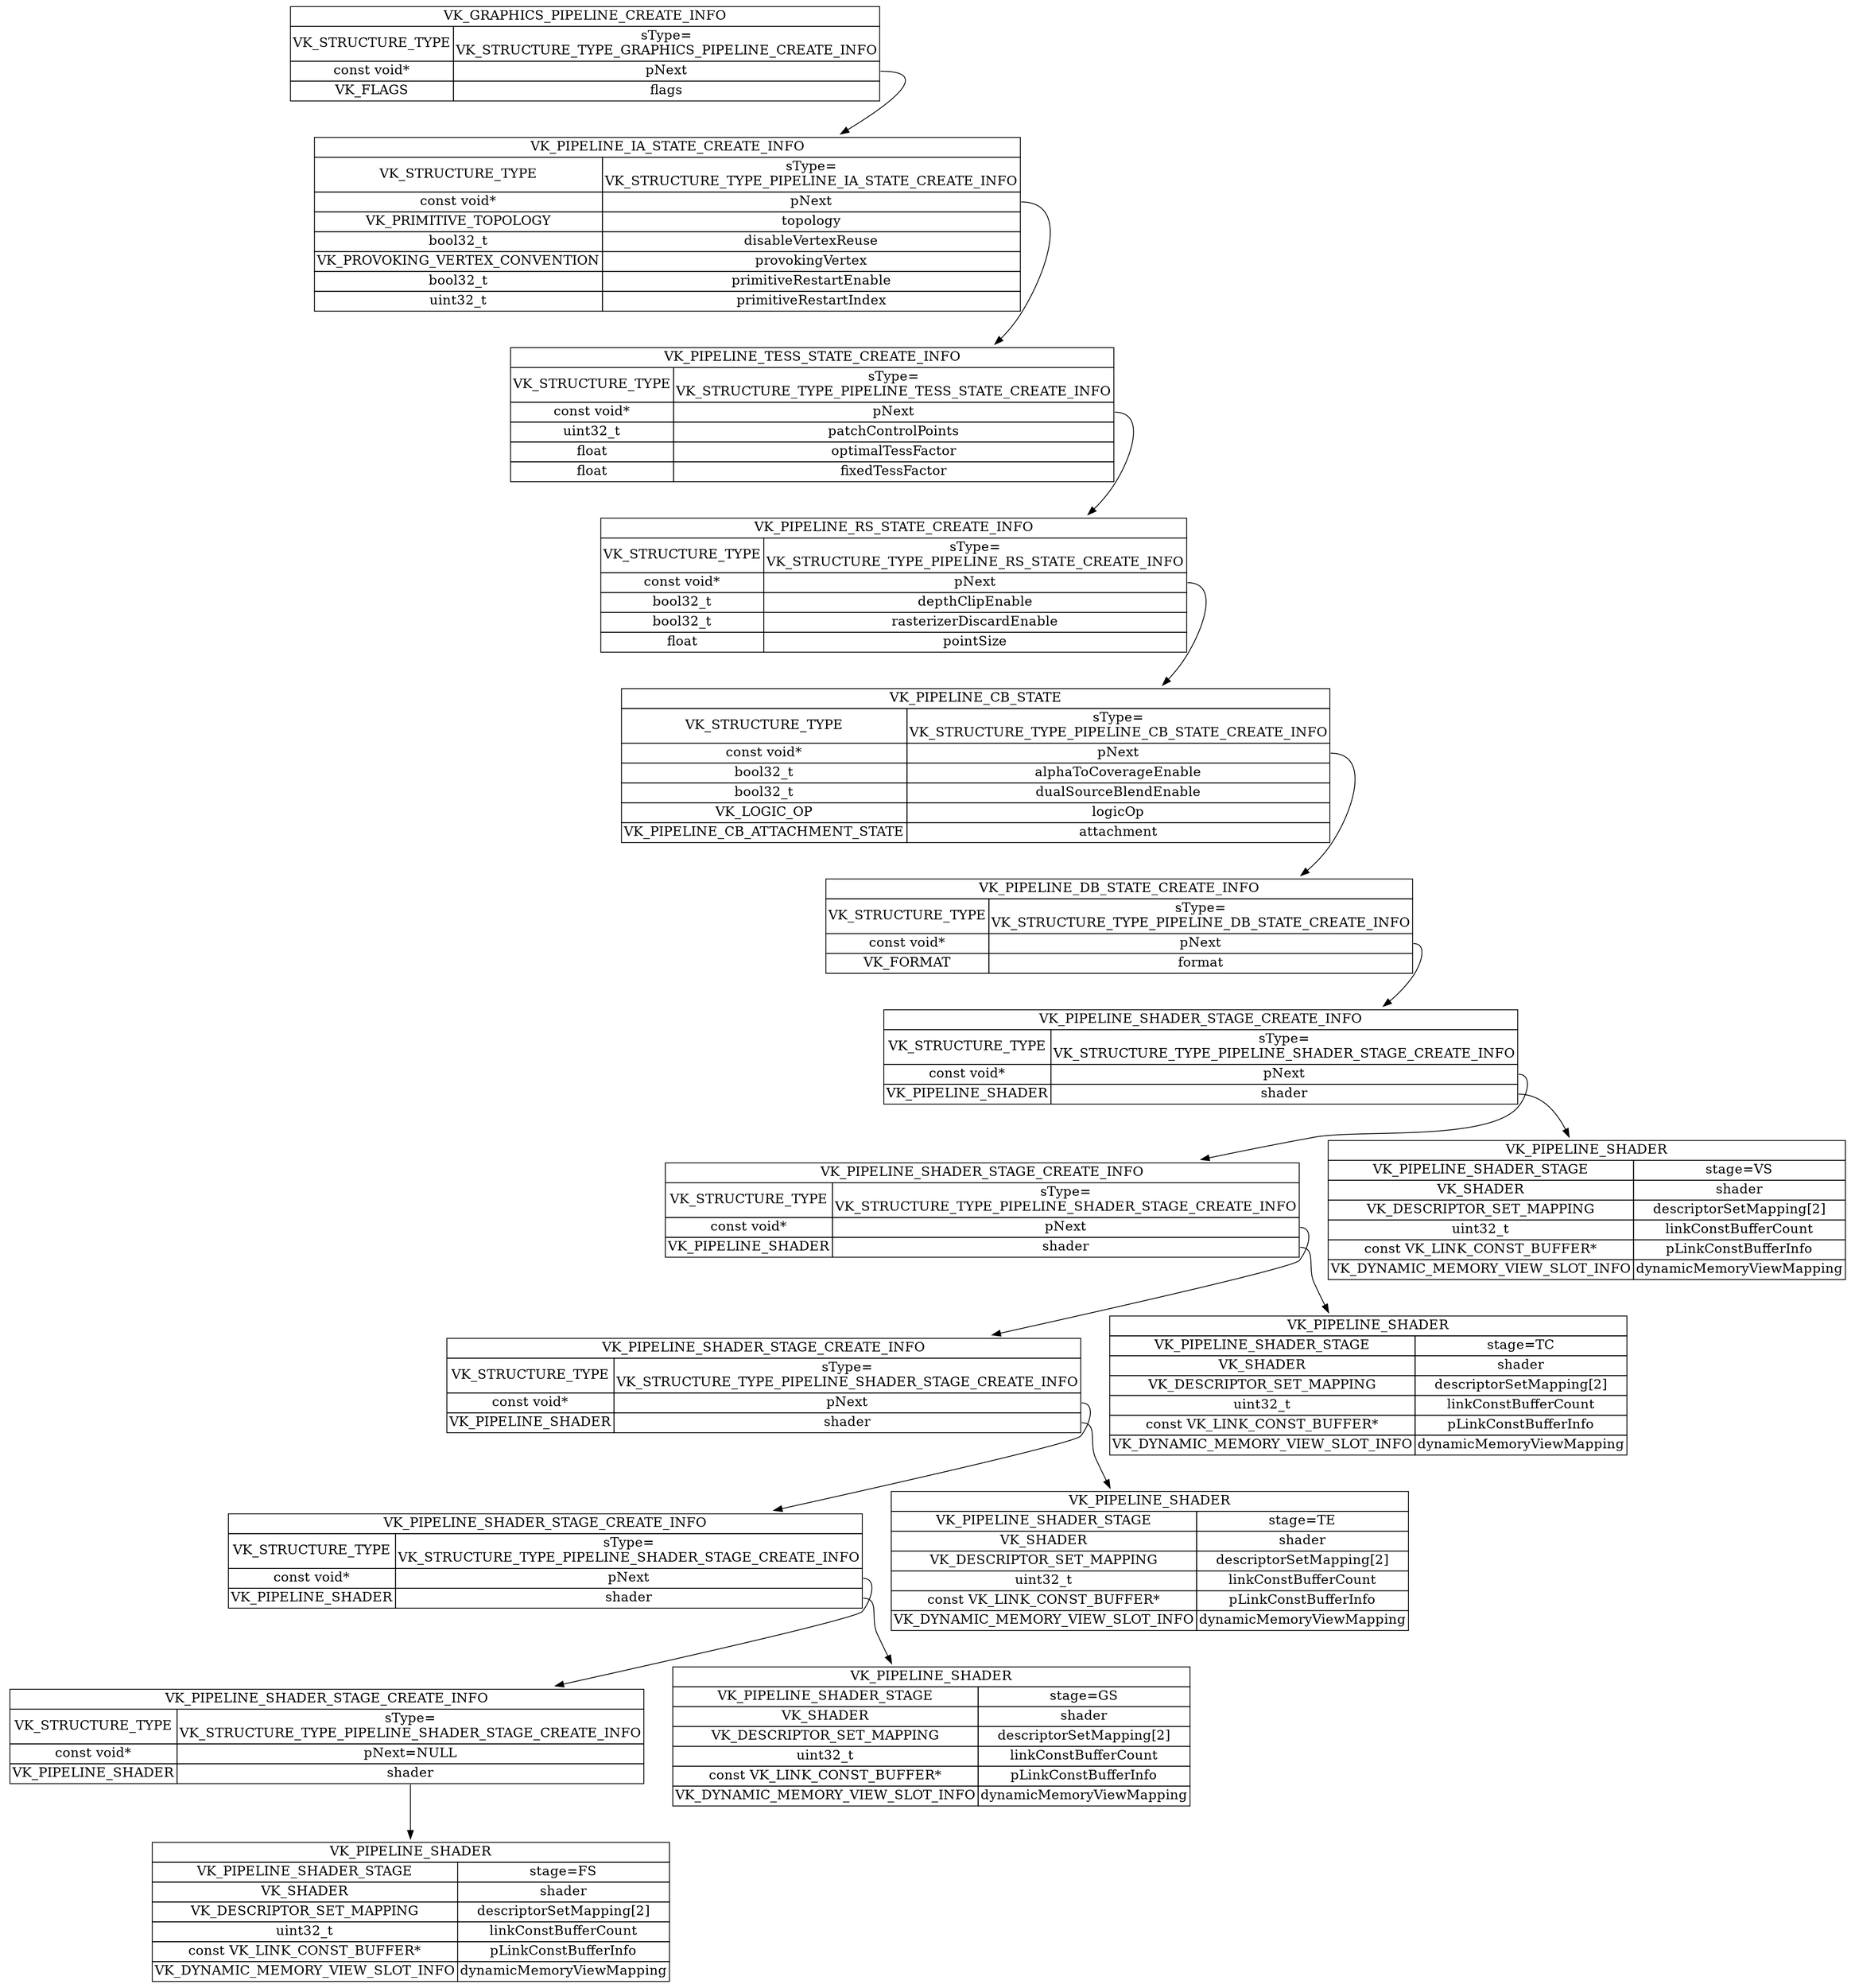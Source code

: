 digraph g {
graph [
rankdir = "TB"
];
node [
fontsize = "16"
shape = "plaintext"
];
edge [
];
"_VK_GRAPHICS_PIPELINE_CREATE_INFO" [
label = <<TABLE BORDER="0" CELLBORDER="1" CELLSPACING="0"> <TR><TD COLSPAN="2" PORT="f0">VK_GRAPHICS_PIPELINE_CREATE_INFO</TD></TR><TR><TD>VK_STRUCTURE_TYPE</TD><TD>sType=<BR/>VK_STRUCTURE_TYPE_GRAPHICS_PIPELINE_CREATE_INFO</TD></TR><TR><TD>const void*</TD><TD PORT="f2">pNext</TD></TR><TR><TD>VK_FLAGS</TD><TD>flags</TD></TR></TABLE>>
];
"_VK_PIPELINE_IA_STATE_CREATE_INFO" [
label = <<TABLE BORDER="0" CELLBORDER="1" CELLSPACING="0"> <TR><TD COLSPAN="2" PORT="f0">VK_PIPELINE_IA_STATE_CREATE_INFO</TD></TR><TR><TD>VK_STRUCTURE_TYPE</TD><TD>sType=<BR/>VK_STRUCTURE_TYPE_PIPELINE_IA_STATE_CREATE_INFO</TD></TR><TR><TD>const void*</TD><TD PORT="f2">pNext</TD></TR><TR><TD>VK_PRIMITIVE_TOPOLOGY</TD><TD>topology</TD></TR><TR><TD>bool32_t</TD><TD>disableVertexReuse</TD></TR><TR><TD>VK_PROVOKING_VERTEX_CONVENTION</TD><TD>provokingVertex</TD></TR><TR><TD>bool32_t</TD><TD>primitiveRestartEnable</TD></TR><TR><TD>uint32_t</TD><TD>primitiveRestartIndex</TD></TR></TABLE>>
];
"_VK_PIPELINE_TESS_STATE_CREATE_INFO" [
label = <<TABLE BORDER="0" CELLBORDER="1" CELLSPACING="0"> <TR><TD COLSPAN="2" PORT="f0">VK_PIPELINE_TESS_STATE_CREATE_INFO</TD></TR><TR><TD>VK_STRUCTURE_TYPE</TD><TD>sType=<BR/>VK_STRUCTURE_TYPE_PIPELINE_TESS_STATE_CREATE_INFO</TD></TR><TR><TD>const void*</TD><TD PORT="f2">pNext</TD></TR><TR><TD>uint32_t</TD><TD>patchControlPoints</TD></TR> <TR><TD>float</TD><TD>optimalTessFactor</TD></TR><TR><TD>float</TD><TD>fixedTessFactor</TD></TR></TABLE>>
];
"_VK_PIPELINE_RS_STATE_CREATE_INFO" [
label = <<TABLE BORDER="0" CELLBORDER="1" CELLSPACING="0"> <TR><TD COLSPAN="2" PORT="f0">VK_PIPELINE_RS_STATE_CREATE_INFO</TD></TR><TR><TD>VK_STRUCTURE_TYPE</TD><TD>sType=<BR/>VK_STRUCTURE_TYPE_PIPELINE_RS_STATE_CREATE_INFO</TD></TR> <TR><TD>const void*</TD><TD PORT="f2">pNext</TD></TR> <TR><TD>bool32_t</TD><TD>depthClipEnable</TD></TR> <TR><TD>bool32_t</TD><TD>rasterizerDiscardEnable</TD></TR> <TR><TD>float</TD><TD>pointSize</TD></TR> </TABLE>>
];
"_VK_PIPELINE_CB_STATE_CREATE_INFO" [
label = <<TABLE BORDER="0" CELLBORDER="1" CELLSPACING="0"> <TR><TD COLSPAN="2" PORT="f0">VK_PIPELINE_CB_STATE</TD></TR><TR><TD>VK_STRUCTURE_TYPE</TD><TD>sType=<BR/>VK_STRUCTURE_TYPE_PIPELINE_CB_STATE_CREATE_INFO</TD></TR> <TR><TD>const void*</TD><TD PORT="f2">pNext</TD></TR> <TR><TD>bool32_t</TD><TD>alphaToCoverageEnable</TD></TR> <TR><TD>bool32_t</TD><TD>dualSourceBlendEnable</TD></TR> <TR><TD>VK_LOGIC_OP</TD><TD>logicOp</TD></TR> <TR><TD>VK_PIPELINE_CB_ATTACHMENT_STATE</TD><TD>attachment</TD></TR> </TABLE>>
];
"_VK_PIPELINE_DB_STATE_CREATE_INFO" [
label = <<TABLE BORDER="0" CELLBORDER="1" CELLSPACING="0"> <TR><TD COLSPAN="2" PORT="f0">VK_PIPELINE_DB_STATE_CREATE_INFO</TD></TR><TR><TD>VK_STRUCTURE_TYPE</TD><TD>sType=<BR/>VK_STRUCTURE_TYPE_PIPELINE_DB_STATE_CREATE_INFO</TD></TR> <TR><TD>const void*</TD><TD PORT="f2">pNext</TD></TR> <TR><TD>VK_FORMAT</TD><TD>format</TD></TR> </TABLE>>
];
"VS_VK_PIPELINE_SHADER_STAGE_CREATE_INFO" [
label = <<TABLE BORDER="0" CELLBORDER="1" CELLSPACING="0"> <TR><TD COLSPAN="2" PORT="f0">VK_PIPELINE_SHADER_STAGE_CREATE_INFO</TD></TR><TR><TD>VK_STRUCTURE_TYPE</TD><TD>sType=<BR/>VK_STRUCTURE_TYPE_PIPELINE_SHADER_STAGE_CREATE_INFO</TD></TR> <TR><TD>const void*</TD><TD PORT="f2">pNext</TD></TR> <TR><TD>VK_PIPELINE_SHADER</TD><TD PORT="f4">shader</TD></TR> </TABLE>>
];
"TC_VK_PIPELINE_SHADER_STAGE_CREATE_INFO" [
label = <<TABLE BORDER="0" CELLBORDER="1" CELLSPACING="0"> <TR><TD COLSPAN="2" PORT="f0">VK_PIPELINE_SHADER_STAGE_CREATE_INFO</TD></TR><TR><TD>VK_STRUCTURE_TYPE</TD><TD>sType=<BR/>VK_STRUCTURE_TYPE_PIPELINE_SHADER_STAGE_CREATE_INFO</TD></TR> <TR><TD>const void*</TD><TD PORT="f2">pNext</TD></TR> <TR><TD>VK_PIPELINE_SHADER</TD><TD PORT="f4">shader</TD></TR> </TABLE>>
];
"TE_VK_PIPELINE_SHADER_STAGE_CREATE_INFO" [
label = <<TABLE BORDER="0" CELLBORDER="1" CELLSPACING="0"> <TR><TD COLSPAN="2" PORT="f0">VK_PIPELINE_SHADER_STAGE_CREATE_INFO</TD></TR><TR><TD>VK_STRUCTURE_TYPE</TD><TD>sType=<BR/>VK_STRUCTURE_TYPE_PIPELINE_SHADER_STAGE_CREATE_INFO</TD></TR> <TR><TD>const void*</TD><TD PORT="f2">pNext</TD></TR> <TR><TD>VK_PIPELINE_SHADER</TD><TD PORT="f4">shader</TD></TR> </TABLE>>
];
"GS_VK_PIPELINE_SHADER_STAGE_CREATE_INFO" [
label = <<TABLE BORDER="0" CELLBORDER="1" CELLSPACING="0"> <TR><TD COLSPAN="2" PORT="f0">VK_PIPELINE_SHADER_STAGE_CREATE_INFO</TD></TR><TR><TD>VK_STRUCTURE_TYPE</TD><TD>sType=<BR/>VK_STRUCTURE_TYPE_PIPELINE_SHADER_STAGE_CREATE_INFO</TD></TR> <TR><TD>const void*</TD><TD PORT="f2">pNext</TD></TR> <TR><TD>VK_PIPELINE_SHADER</TD><TD PORT="f4">shader</TD></TR> </TABLE>>
];
"FS_VK_PIPELINE_SHADER_STAGE_CREATE_INFO" [
label = <<TABLE BORDER="0" CELLBORDER="1" CELLSPACING="0"> <TR><TD COLSPAN="2" PORT="f0">VK_PIPELINE_SHADER_STAGE_CREATE_INFO</TD></TR><TR><TD>VK_STRUCTURE_TYPE</TD><TD>sType=<BR/>VK_STRUCTURE_TYPE_PIPELINE_SHADER_STAGE_CREATE_INFO</TD></TR> <TR><TD>const void*</TD><TD PORT="f2">pNext=NULL</TD></TR> <TR><TD>VK_PIPELINE_SHADER</TD><TD PORT="f4">shader</TD></TR> </TABLE>>
];
"VS_VK_PIPELINE_SHADER" [
label = <<TABLE BORDER="0" CELLBORDER="1" CELLSPACING="0"> <TR><TD COLSPAN="2" PORT="f0">VK_PIPELINE_SHADER</TD></TR><TR><TD PORT="f1">VK_PIPELINE_SHADER_STAGE</TD><TD PORT="f2">stage=VS</TD></TR><TR><TD PORT="f3">VK_SHADER</TD><TD PORT="f4">shader</TD></TR><TR><TD PORT="f5">VK_DESCRIPTOR_SET_MAPPING</TD><TD PORT="f6">descriptorSetMapping[2]</TD></TR><TR><TD PORT="f7">uint32_t</TD><TD PORT="f8">linkConstBufferCount</TD></TR><TR><TD PORT="f9">const VK_LINK_CONST_BUFFER*</TD><TD PORT="f10">pLinkConstBufferInfo</TD></TR><TR><TD PORT="f11">VK_DYNAMIC_MEMORY_VIEW_SLOT_INFO</TD><TD PORT="f12">dynamicMemoryViewMapping</TD></TR></TABLE>>
];
"TC_VK_PIPELINE_SHADER" [
label = <<TABLE BORDER="0" CELLBORDER="1" CELLSPACING="0"> <TR><TD COLSPAN="2" PORT="f0">VK_PIPELINE_SHADER</TD></TR><TR><TD PORT="f1">VK_PIPELINE_SHADER_STAGE</TD><TD PORT="f2">stage=TC</TD></TR><TR><TD PORT="f3">VK_SHADER</TD><TD PORT="f4">shader</TD></TR><TR><TD PORT="f5">VK_DESCRIPTOR_SET_MAPPING</TD><TD PORT="f6">descriptorSetMapping[2]</TD></TR><TR><TD PORT="f7">uint32_t</TD><TD PORT="f8">linkConstBufferCount</TD></TR><TR><TD PORT="f9">const VK_LINK_CONST_BUFFER*</TD><TD PORT="f10">pLinkConstBufferInfo</TD></TR><TR><TD PORT="f11">VK_DYNAMIC_MEMORY_VIEW_SLOT_INFO</TD><TD PORT="f12">dynamicMemoryViewMapping</TD></TR></TABLE>>
];
"TE_VK_PIPELINE_SHADER" [
label = <<TABLE BORDER="0" CELLBORDER="1" CELLSPACING="0"> <TR><TD COLSPAN="2" PORT="f0">VK_PIPELINE_SHADER</TD></TR><TR><TD PORT="f1">VK_PIPELINE_SHADER_STAGE</TD><TD PORT="f2">stage=TE</TD></TR><TR><TD PORT="f3">VK_SHADER</TD><TD PORT="f4">shader</TD></TR><TR><TD PORT="f5">VK_DESCRIPTOR_SET_MAPPING</TD><TD PORT="f6">descriptorSetMapping[2]</TD></TR><TR><TD PORT="f7">uint32_t</TD><TD PORT="f8">linkConstBufferCount</TD></TR><TR><TD PORT="f9">const VK_LINK_CONST_BUFFER*</TD><TD PORT="f10">pLinkConstBufferInfo</TD></TR><TR><TD PORT="f11">VK_DYNAMIC_MEMORY_VIEW_SLOT_INFO</TD><TD PORT="f12">dynamicMemoryViewMapping</TD></TR></TABLE>>
];
"GS_VK_PIPELINE_SHADER" [
label = <<TABLE BORDER="0" CELLBORDER="1" CELLSPACING="0"> <TR><TD COLSPAN="2" PORT="f0">VK_PIPELINE_SHADER</TD></TR><TR><TD PORT="f1">VK_PIPELINE_SHADER_STAGE</TD><TD PORT="f2">stage=GS</TD></TR><TR><TD PORT="f3">VK_SHADER</TD><TD PORT="f4">shader</TD></TR><TR><TD PORT="f5">VK_DESCRIPTOR_SET_MAPPING</TD><TD PORT="f6">descriptorSetMapping[2]</TD></TR><TR><TD PORT="f7">uint32_t</TD><TD PORT="f8">linkConstBufferCount</TD></TR><TR><TD PORT="f9">const VK_LINK_CONST_BUFFER*</TD><TD PORT="f10">pLinkConstBufferInfo</TD></TR><TR><TD PORT="f11">VK_DYNAMIC_MEMORY_VIEW_SLOT_INFO</TD><TD PORT="f12">dynamicMemoryViewMapping</TD></TR></TABLE>>
];
"FS_VK_PIPELINE_SHADER" [
label = <<TABLE BORDER="0" CELLBORDER="1" CELLSPACING="0"> <TR><TD COLSPAN="2" PORT="f0">VK_PIPELINE_SHADER</TD></TR><TR><TD PORT="f1">VK_PIPELINE_SHADER_STAGE</TD><TD PORT="f2">stage=FS</TD></TR><TR><TD PORT="f3">VK_SHADER</TD><TD PORT="f4">shader</TD></TR><TR><TD PORT="f5">VK_DESCRIPTOR_SET_MAPPING</TD><TD PORT="f6">descriptorSetMapping[2]</TD></TR><TR><TD PORT="f7">uint32_t</TD><TD PORT="f8">linkConstBufferCount</TD></TR><TR><TD PORT="f9">const VK_LINK_CONST_BUFFER*</TD><TD PORT="f10">pLinkConstBufferInfo</TD></TR><TR><TD PORT="f11">VK_DYNAMIC_MEMORY_VIEW_SLOT_INFO</TD><TD PORT="f12">dynamicMemoryViewMapping</TD></TR></TABLE>>
];
"_VK_GRAPHICS_PIPELINE_CREATE_INFO":f2 -> "_VK_PIPELINE_IA_STATE_CREATE_INFO" [
id = 0
];
"_VK_PIPELINE_IA_STATE_CREATE_INFO":f2 -> "_VK_PIPELINE_TESS_STATE_CREATE_INFO" [
id = 1
];
"_VK_PIPELINE_TESS_STATE_CREATE_INFO":f2 -> "_VK_PIPELINE_RS_STATE_CREATE_INFO" [
id = 2
];
"_VK_PIPELINE_RS_STATE_CREATE_INFO":f2 -> "_VK_PIPELINE_CB_STATE_CREATE_INFO" [
id = 3
];
"_VK_PIPELINE_CB_STATE_CREATE_INFO":f2 -> "_VK_PIPELINE_DB_STATE_CREATE_INFO" [
id = 4
];
"_VK_PIPELINE_DB_STATE_CREATE_INFO":f2 -> "VS_VK_PIPELINE_SHADER_STAGE_CREATE_INFO" [
id = 5
];
"VS_VK_PIPELINE_SHADER_STAGE_CREATE_INFO":f2 -> "TC_VK_PIPELINE_SHADER_STAGE_CREATE_INFO" [
id = 6
];
"TC_VK_PIPELINE_SHADER_STAGE_CREATE_INFO":f2 -> "TE_VK_PIPELINE_SHADER_STAGE_CREATE_INFO" [
id = 7
];
"TE_VK_PIPELINE_SHADER_STAGE_CREATE_INFO":f2 -> "GS_VK_PIPELINE_SHADER_STAGE_CREATE_INFO" [
id = 8
];
"GS_VK_PIPELINE_SHADER_STAGE_CREATE_INFO":f2 -> "FS_VK_PIPELINE_SHADER_STAGE_CREATE_INFO" [
id = 9
];
"VS_VK_PIPELINE_SHADER_STAGE_CREATE_INFO":f4 -> "VS_VK_PIPELINE_SHADER" [
id = 10
];
"TE_VK_PIPELINE_SHADER_STAGE_CREATE_INFO":f4 -> "TE_VK_PIPELINE_SHADER" [
id = 11
];
"TC_VK_PIPELINE_SHADER_STAGE_CREATE_INFO":f4 -> "TC_VK_PIPELINE_SHADER" [
id = 12
];
"GS_VK_PIPELINE_SHADER_STAGE_CREATE_INFO":f4 -> "GS_VK_PIPELINE_SHADER" [
id = 13
];
"FS_VK_PIPELINE_SHADER_STAGE_CREATE_INFO":f4 -> "FS_VK_PIPELINE_SHADER" [
id = 14
];
}

